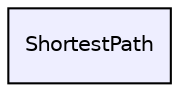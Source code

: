 digraph "ShortestPath" {
  compound=true
  node [ fontsize="10", fontname="Helvetica"];
  edge [ labelfontsize="10", labelfontname="Helvetica"];
  dir_a8e252634a7d0a52aa13ede373f0016e [shape=box, label="ShortestPath", style="filled", fillcolor="#eeeeff", pencolor="black", URL="dir_a8e252634a7d0a52aa13ede373f0016e.html"];
}
